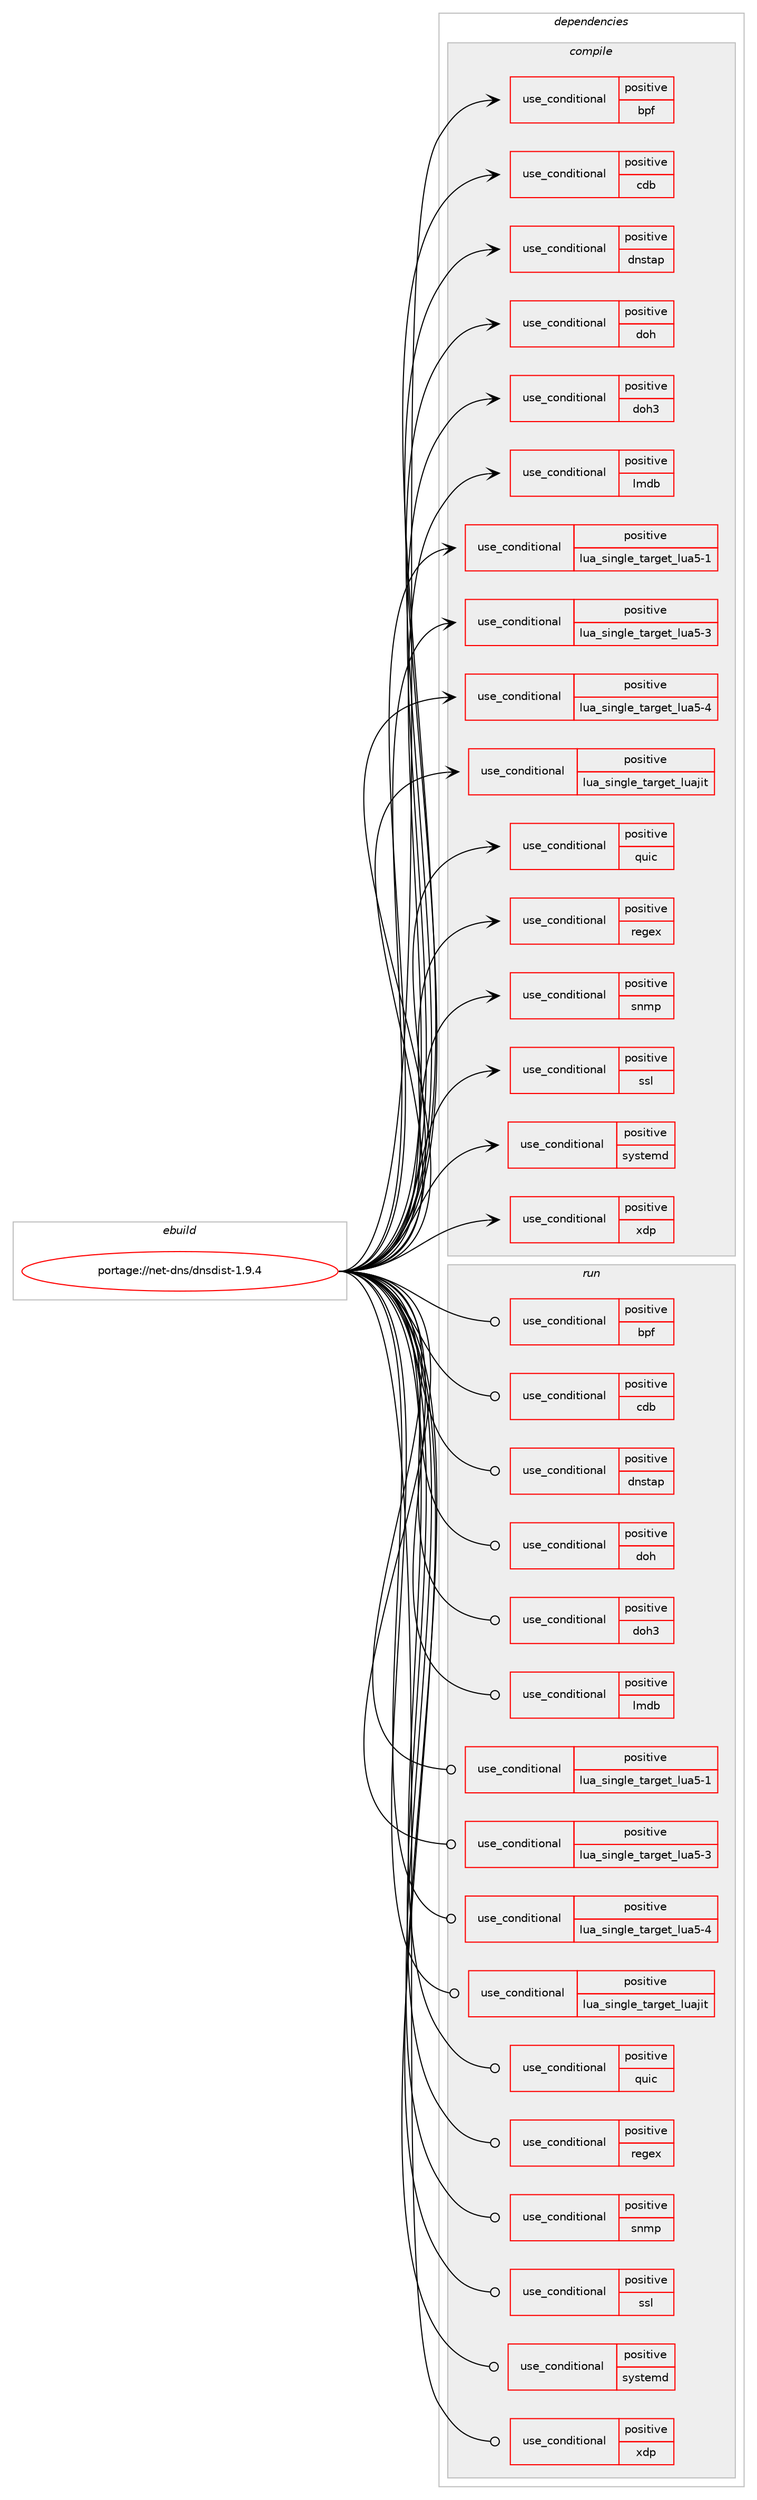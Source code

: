 digraph prolog {

# *************
# Graph options
# *************

newrank=true;
concentrate=true;
compound=true;
graph [rankdir=LR,fontname=Helvetica,fontsize=10,ranksep=1.5];#, ranksep=2.5, nodesep=0.2];
edge  [arrowhead=vee];
node  [fontname=Helvetica,fontsize=10];

# **********
# The ebuild
# **********

subgraph cluster_leftcol {
color=gray;
rank=same;
label=<<i>ebuild</i>>;
id [label="portage://net-dns/dnsdist-1.9.4", color=red, width=4, href="../net-dns/dnsdist-1.9.4.svg"];
}

# ****************
# The dependencies
# ****************

subgraph cluster_midcol {
color=gray;
label=<<i>dependencies</i>>;
subgraph cluster_compile {
fillcolor="#eeeeee";
style=filled;
label=<<i>compile</i>>;
subgraph cond87038 {
dependency176592 [label=<<TABLE BORDER="0" CELLBORDER="1" CELLSPACING="0" CELLPADDING="4"><TR><TD ROWSPAN="3" CELLPADDING="10">use_conditional</TD></TR><TR><TD>positive</TD></TR><TR><TD>bpf</TD></TR></TABLE>>, shape=none, color=red];
# *** BEGIN UNKNOWN DEPENDENCY TYPE (TODO) ***
# dependency176592 -> package_dependency(portage://net-dns/dnsdist-1.9.4,install,no,dev-libs,libbpf,none,[,,],any_same_slot,[])
# *** END UNKNOWN DEPENDENCY TYPE (TODO) ***

}
id:e -> dependency176592:w [weight=20,style="solid",arrowhead="vee"];
subgraph cond87039 {
dependency176593 [label=<<TABLE BORDER="0" CELLBORDER="1" CELLSPACING="0" CELLPADDING="4"><TR><TD ROWSPAN="3" CELLPADDING="10">use_conditional</TD></TR><TR><TD>positive</TD></TR><TR><TD>cdb</TD></TR></TABLE>>, shape=none, color=red];
# *** BEGIN UNKNOWN DEPENDENCY TYPE (TODO) ***
# dependency176593 -> package_dependency(portage://net-dns/dnsdist-1.9.4,install,no,dev-db,tinycdb,none,[,,],any_same_slot,[])
# *** END UNKNOWN DEPENDENCY TYPE (TODO) ***

}
id:e -> dependency176593:w [weight=20,style="solid",arrowhead="vee"];
subgraph cond87040 {
dependency176594 [label=<<TABLE BORDER="0" CELLBORDER="1" CELLSPACING="0" CELLPADDING="4"><TR><TD ROWSPAN="3" CELLPADDING="10">use_conditional</TD></TR><TR><TD>positive</TD></TR><TR><TD>dnstap</TD></TR></TABLE>>, shape=none, color=red];
# *** BEGIN UNKNOWN DEPENDENCY TYPE (TODO) ***
# dependency176594 -> package_dependency(portage://net-dns/dnsdist-1.9.4,install,no,dev-libs,fstrm,none,[,,],[],[])
# *** END UNKNOWN DEPENDENCY TYPE (TODO) ***

}
id:e -> dependency176594:w [weight=20,style="solid",arrowhead="vee"];
subgraph cond87041 {
dependency176595 [label=<<TABLE BORDER="0" CELLBORDER="1" CELLSPACING="0" CELLPADDING="4"><TR><TD ROWSPAN="3" CELLPADDING="10">use_conditional</TD></TR><TR><TD>positive</TD></TR><TR><TD>doh</TD></TR></TABLE>>, shape=none, color=red];
# *** BEGIN UNKNOWN DEPENDENCY TYPE (TODO) ***
# dependency176595 -> package_dependency(portage://net-dns/dnsdist-1.9.4,install,no,net-libs,nghttp2,none,[,,],any_same_slot,[])
# *** END UNKNOWN DEPENDENCY TYPE (TODO) ***

}
id:e -> dependency176595:w [weight=20,style="solid",arrowhead="vee"];
subgraph cond87042 {
dependency176596 [label=<<TABLE BORDER="0" CELLBORDER="1" CELLSPACING="0" CELLPADDING="4"><TR><TD ROWSPAN="3" CELLPADDING="10">use_conditional</TD></TR><TR><TD>positive</TD></TR><TR><TD>doh3</TD></TR></TABLE>>, shape=none, color=red];
# *** BEGIN UNKNOWN DEPENDENCY TYPE (TODO) ***
# dependency176596 -> package_dependency(portage://net-dns/dnsdist-1.9.4,install,no,net-libs,quiche,none,[,,],any_same_slot,[])
# *** END UNKNOWN DEPENDENCY TYPE (TODO) ***

}
id:e -> dependency176596:w [weight=20,style="solid",arrowhead="vee"];
subgraph cond87043 {
dependency176597 [label=<<TABLE BORDER="0" CELLBORDER="1" CELLSPACING="0" CELLPADDING="4"><TR><TD ROWSPAN="3" CELLPADDING="10">use_conditional</TD></TR><TR><TD>positive</TD></TR><TR><TD>lmdb</TD></TR></TABLE>>, shape=none, color=red];
# *** BEGIN UNKNOWN DEPENDENCY TYPE (TODO) ***
# dependency176597 -> package_dependency(portage://net-dns/dnsdist-1.9.4,install,no,dev-db,lmdb,none,[,,],any_same_slot,[])
# *** END UNKNOWN DEPENDENCY TYPE (TODO) ***

}
id:e -> dependency176597:w [weight=20,style="solid",arrowhead="vee"];
subgraph cond87044 {
dependency176598 [label=<<TABLE BORDER="0" CELLBORDER="1" CELLSPACING="0" CELLPADDING="4"><TR><TD ROWSPAN="3" CELLPADDING="10">use_conditional</TD></TR><TR><TD>positive</TD></TR><TR><TD>lua_single_target_lua5-1</TD></TR></TABLE>>, shape=none, color=red];
# *** BEGIN UNKNOWN DEPENDENCY TYPE (TODO) ***
# dependency176598 -> package_dependency(portage://net-dns/dnsdist-1.9.4,install,no,dev-lang,lua,none,[,,],[slot(5.1)],[])
# *** END UNKNOWN DEPENDENCY TYPE (TODO) ***

}
id:e -> dependency176598:w [weight=20,style="solid",arrowhead="vee"];
subgraph cond87045 {
dependency176599 [label=<<TABLE BORDER="0" CELLBORDER="1" CELLSPACING="0" CELLPADDING="4"><TR><TD ROWSPAN="3" CELLPADDING="10">use_conditional</TD></TR><TR><TD>positive</TD></TR><TR><TD>lua_single_target_lua5-3</TD></TR></TABLE>>, shape=none, color=red];
# *** BEGIN UNKNOWN DEPENDENCY TYPE (TODO) ***
# dependency176599 -> package_dependency(portage://net-dns/dnsdist-1.9.4,install,no,dev-lang,lua,none,[,,],[slot(5.3)],[])
# *** END UNKNOWN DEPENDENCY TYPE (TODO) ***

}
id:e -> dependency176599:w [weight=20,style="solid",arrowhead="vee"];
subgraph cond87046 {
dependency176600 [label=<<TABLE BORDER="0" CELLBORDER="1" CELLSPACING="0" CELLPADDING="4"><TR><TD ROWSPAN="3" CELLPADDING="10">use_conditional</TD></TR><TR><TD>positive</TD></TR><TR><TD>lua_single_target_lua5-4</TD></TR></TABLE>>, shape=none, color=red];
# *** BEGIN UNKNOWN DEPENDENCY TYPE (TODO) ***
# dependency176600 -> package_dependency(portage://net-dns/dnsdist-1.9.4,install,no,dev-lang,lua,none,[,,],[slot(5.4)],[])
# *** END UNKNOWN DEPENDENCY TYPE (TODO) ***

}
id:e -> dependency176600:w [weight=20,style="solid",arrowhead="vee"];
subgraph cond87047 {
dependency176601 [label=<<TABLE BORDER="0" CELLBORDER="1" CELLSPACING="0" CELLPADDING="4"><TR><TD ROWSPAN="3" CELLPADDING="10">use_conditional</TD></TR><TR><TD>positive</TD></TR><TR><TD>lua_single_target_luajit</TD></TR></TABLE>>, shape=none, color=red];
# *** BEGIN UNKNOWN DEPENDENCY TYPE (TODO) ***
# dependency176601 -> package_dependency(portage://net-dns/dnsdist-1.9.4,install,no,dev-lang,luajit,none,[,,],any_same_slot,[])
# *** END UNKNOWN DEPENDENCY TYPE (TODO) ***

}
id:e -> dependency176601:w [weight=20,style="solid",arrowhead="vee"];
subgraph cond87048 {
dependency176602 [label=<<TABLE BORDER="0" CELLBORDER="1" CELLSPACING="0" CELLPADDING="4"><TR><TD ROWSPAN="3" CELLPADDING="10">use_conditional</TD></TR><TR><TD>positive</TD></TR><TR><TD>quic</TD></TR></TABLE>>, shape=none, color=red];
# *** BEGIN UNKNOWN DEPENDENCY TYPE (TODO) ***
# dependency176602 -> package_dependency(portage://net-dns/dnsdist-1.9.4,install,no,net-libs,quiche,none,[,,],[],[])
# *** END UNKNOWN DEPENDENCY TYPE (TODO) ***

}
id:e -> dependency176602:w [weight=20,style="solid",arrowhead="vee"];
subgraph cond87049 {
dependency176603 [label=<<TABLE BORDER="0" CELLBORDER="1" CELLSPACING="0" CELLPADDING="4"><TR><TD ROWSPAN="3" CELLPADDING="10">use_conditional</TD></TR><TR><TD>positive</TD></TR><TR><TD>regex</TD></TR></TABLE>>, shape=none, color=red];
# *** BEGIN UNKNOWN DEPENDENCY TYPE (TODO) ***
# dependency176603 -> package_dependency(portage://net-dns/dnsdist-1.9.4,install,no,dev-libs,re2,none,[,,],any_same_slot,[])
# *** END UNKNOWN DEPENDENCY TYPE (TODO) ***

}
id:e -> dependency176603:w [weight=20,style="solid",arrowhead="vee"];
subgraph cond87050 {
dependency176604 [label=<<TABLE BORDER="0" CELLBORDER="1" CELLSPACING="0" CELLPADDING="4"><TR><TD ROWSPAN="3" CELLPADDING="10">use_conditional</TD></TR><TR><TD>positive</TD></TR><TR><TD>snmp</TD></TR></TABLE>>, shape=none, color=red];
# *** BEGIN UNKNOWN DEPENDENCY TYPE (TODO) ***
# dependency176604 -> package_dependency(portage://net-dns/dnsdist-1.9.4,install,no,net-analyzer,net-snmp,none,[,,],any_same_slot,[])
# *** END UNKNOWN DEPENDENCY TYPE (TODO) ***

}
id:e -> dependency176604:w [weight=20,style="solid",arrowhead="vee"];
subgraph cond87051 {
dependency176605 [label=<<TABLE BORDER="0" CELLBORDER="1" CELLSPACING="0" CELLPADDING="4"><TR><TD ROWSPAN="3" CELLPADDING="10">use_conditional</TD></TR><TR><TD>positive</TD></TR><TR><TD>ssl</TD></TR></TABLE>>, shape=none, color=red];
# *** BEGIN UNKNOWN DEPENDENCY TYPE (TODO) ***
# dependency176605 -> package_dependency(portage://net-dns/dnsdist-1.9.4,install,no,dev-libs,openssl,none,[,,],any_same_slot,[])
# *** END UNKNOWN DEPENDENCY TYPE (TODO) ***

}
id:e -> dependency176605:w [weight=20,style="solid",arrowhead="vee"];
subgraph cond87052 {
dependency176606 [label=<<TABLE BORDER="0" CELLBORDER="1" CELLSPACING="0" CELLPADDING="4"><TR><TD ROWSPAN="3" CELLPADDING="10">use_conditional</TD></TR><TR><TD>positive</TD></TR><TR><TD>systemd</TD></TR></TABLE>>, shape=none, color=red];
# *** BEGIN UNKNOWN DEPENDENCY TYPE (TODO) ***
# dependency176606 -> package_dependency(portage://net-dns/dnsdist-1.9.4,install,no,sys-apps,systemd,none,[,,],[slot(0),equal],[])
# *** END UNKNOWN DEPENDENCY TYPE (TODO) ***

}
id:e -> dependency176606:w [weight=20,style="solid",arrowhead="vee"];
subgraph cond87053 {
dependency176607 [label=<<TABLE BORDER="0" CELLBORDER="1" CELLSPACING="0" CELLPADDING="4"><TR><TD ROWSPAN="3" CELLPADDING="10">use_conditional</TD></TR><TR><TD>positive</TD></TR><TR><TD>xdp</TD></TR></TABLE>>, shape=none, color=red];
# *** BEGIN UNKNOWN DEPENDENCY TYPE (TODO) ***
# dependency176607 -> package_dependency(portage://net-dns/dnsdist-1.9.4,install,no,net-libs,xdp-tools,none,[,,],[],[])
# *** END UNKNOWN DEPENDENCY TYPE (TODO) ***

}
id:e -> dependency176607:w [weight=20,style="solid",arrowhead="vee"];
# *** BEGIN UNKNOWN DEPENDENCY TYPE (TODO) ***
# id -> package_dependency(portage://net-dns/dnsdist-1.9.4,install,no,acct-group,dnsdist,none,[,,],[],[])
# *** END UNKNOWN DEPENDENCY TYPE (TODO) ***

# *** BEGIN UNKNOWN DEPENDENCY TYPE (TODO) ***
# id -> package_dependency(portage://net-dns/dnsdist-1.9.4,install,no,acct-user,dnsdist,none,[,,],[],[])
# *** END UNKNOWN DEPENDENCY TYPE (TODO) ***

# *** BEGIN UNKNOWN DEPENDENCY TYPE (TODO) ***
# id -> package_dependency(portage://net-dns/dnsdist-1.9.4,install,no,dev-libs,boost,none,[,,],any_same_slot,[])
# *** END UNKNOWN DEPENDENCY TYPE (TODO) ***

# *** BEGIN UNKNOWN DEPENDENCY TYPE (TODO) ***
# id -> package_dependency(portage://net-dns/dnsdist-1.9.4,install,no,dev-libs,libedit,none,[,,],[],[])
# *** END UNKNOWN DEPENDENCY TYPE (TODO) ***

# *** BEGIN UNKNOWN DEPENDENCY TYPE (TODO) ***
# id -> package_dependency(portage://net-dns/dnsdist-1.9.4,install,no,dev-libs,libsodium,none,[,,],any_same_slot,[])
# *** END UNKNOWN DEPENDENCY TYPE (TODO) ***

# *** BEGIN UNKNOWN DEPENDENCY TYPE (TODO) ***
# id -> package_dependency(portage://net-dns/dnsdist-1.9.4,install,no,sys-libs,libcap,none,[,,],[],[])
# *** END UNKNOWN DEPENDENCY TYPE (TODO) ***

}
subgraph cluster_compileandrun {
fillcolor="#eeeeee";
style=filled;
label=<<i>compile and run</i>>;
}
subgraph cluster_run {
fillcolor="#eeeeee";
style=filled;
label=<<i>run</i>>;
subgraph cond87054 {
dependency176608 [label=<<TABLE BORDER="0" CELLBORDER="1" CELLSPACING="0" CELLPADDING="4"><TR><TD ROWSPAN="3" CELLPADDING="10">use_conditional</TD></TR><TR><TD>positive</TD></TR><TR><TD>bpf</TD></TR></TABLE>>, shape=none, color=red];
# *** BEGIN UNKNOWN DEPENDENCY TYPE (TODO) ***
# dependency176608 -> package_dependency(portage://net-dns/dnsdist-1.9.4,run,no,dev-libs,libbpf,none,[,,],any_same_slot,[])
# *** END UNKNOWN DEPENDENCY TYPE (TODO) ***

}
id:e -> dependency176608:w [weight=20,style="solid",arrowhead="odot"];
subgraph cond87055 {
dependency176609 [label=<<TABLE BORDER="0" CELLBORDER="1" CELLSPACING="0" CELLPADDING="4"><TR><TD ROWSPAN="3" CELLPADDING="10">use_conditional</TD></TR><TR><TD>positive</TD></TR><TR><TD>cdb</TD></TR></TABLE>>, shape=none, color=red];
# *** BEGIN UNKNOWN DEPENDENCY TYPE (TODO) ***
# dependency176609 -> package_dependency(portage://net-dns/dnsdist-1.9.4,run,no,dev-db,tinycdb,none,[,,],any_same_slot,[])
# *** END UNKNOWN DEPENDENCY TYPE (TODO) ***

}
id:e -> dependency176609:w [weight=20,style="solid",arrowhead="odot"];
subgraph cond87056 {
dependency176610 [label=<<TABLE BORDER="0" CELLBORDER="1" CELLSPACING="0" CELLPADDING="4"><TR><TD ROWSPAN="3" CELLPADDING="10">use_conditional</TD></TR><TR><TD>positive</TD></TR><TR><TD>dnstap</TD></TR></TABLE>>, shape=none, color=red];
# *** BEGIN UNKNOWN DEPENDENCY TYPE (TODO) ***
# dependency176610 -> package_dependency(portage://net-dns/dnsdist-1.9.4,run,no,dev-libs,fstrm,none,[,,],[],[])
# *** END UNKNOWN DEPENDENCY TYPE (TODO) ***

}
id:e -> dependency176610:w [weight=20,style="solid",arrowhead="odot"];
subgraph cond87057 {
dependency176611 [label=<<TABLE BORDER="0" CELLBORDER="1" CELLSPACING="0" CELLPADDING="4"><TR><TD ROWSPAN="3" CELLPADDING="10">use_conditional</TD></TR><TR><TD>positive</TD></TR><TR><TD>doh</TD></TR></TABLE>>, shape=none, color=red];
# *** BEGIN UNKNOWN DEPENDENCY TYPE (TODO) ***
# dependency176611 -> package_dependency(portage://net-dns/dnsdist-1.9.4,run,no,net-libs,nghttp2,none,[,,],any_same_slot,[])
# *** END UNKNOWN DEPENDENCY TYPE (TODO) ***

}
id:e -> dependency176611:w [weight=20,style="solid",arrowhead="odot"];
subgraph cond87058 {
dependency176612 [label=<<TABLE BORDER="0" CELLBORDER="1" CELLSPACING="0" CELLPADDING="4"><TR><TD ROWSPAN="3" CELLPADDING="10">use_conditional</TD></TR><TR><TD>positive</TD></TR><TR><TD>doh3</TD></TR></TABLE>>, shape=none, color=red];
# *** BEGIN UNKNOWN DEPENDENCY TYPE (TODO) ***
# dependency176612 -> package_dependency(portage://net-dns/dnsdist-1.9.4,run,no,net-libs,quiche,none,[,,],any_same_slot,[])
# *** END UNKNOWN DEPENDENCY TYPE (TODO) ***

}
id:e -> dependency176612:w [weight=20,style="solid",arrowhead="odot"];
subgraph cond87059 {
dependency176613 [label=<<TABLE BORDER="0" CELLBORDER="1" CELLSPACING="0" CELLPADDING="4"><TR><TD ROWSPAN="3" CELLPADDING="10">use_conditional</TD></TR><TR><TD>positive</TD></TR><TR><TD>lmdb</TD></TR></TABLE>>, shape=none, color=red];
# *** BEGIN UNKNOWN DEPENDENCY TYPE (TODO) ***
# dependency176613 -> package_dependency(portage://net-dns/dnsdist-1.9.4,run,no,dev-db,lmdb,none,[,,],any_same_slot,[])
# *** END UNKNOWN DEPENDENCY TYPE (TODO) ***

}
id:e -> dependency176613:w [weight=20,style="solid",arrowhead="odot"];
subgraph cond87060 {
dependency176614 [label=<<TABLE BORDER="0" CELLBORDER="1" CELLSPACING="0" CELLPADDING="4"><TR><TD ROWSPAN="3" CELLPADDING="10">use_conditional</TD></TR><TR><TD>positive</TD></TR><TR><TD>lua_single_target_lua5-1</TD></TR></TABLE>>, shape=none, color=red];
# *** BEGIN UNKNOWN DEPENDENCY TYPE (TODO) ***
# dependency176614 -> package_dependency(portage://net-dns/dnsdist-1.9.4,run,no,dev-lang,lua,none,[,,],[slot(5.1)],[])
# *** END UNKNOWN DEPENDENCY TYPE (TODO) ***

}
id:e -> dependency176614:w [weight=20,style="solid",arrowhead="odot"];
subgraph cond87061 {
dependency176615 [label=<<TABLE BORDER="0" CELLBORDER="1" CELLSPACING="0" CELLPADDING="4"><TR><TD ROWSPAN="3" CELLPADDING="10">use_conditional</TD></TR><TR><TD>positive</TD></TR><TR><TD>lua_single_target_lua5-3</TD></TR></TABLE>>, shape=none, color=red];
# *** BEGIN UNKNOWN DEPENDENCY TYPE (TODO) ***
# dependency176615 -> package_dependency(portage://net-dns/dnsdist-1.9.4,run,no,dev-lang,lua,none,[,,],[slot(5.3)],[])
# *** END UNKNOWN DEPENDENCY TYPE (TODO) ***

}
id:e -> dependency176615:w [weight=20,style="solid",arrowhead="odot"];
subgraph cond87062 {
dependency176616 [label=<<TABLE BORDER="0" CELLBORDER="1" CELLSPACING="0" CELLPADDING="4"><TR><TD ROWSPAN="3" CELLPADDING="10">use_conditional</TD></TR><TR><TD>positive</TD></TR><TR><TD>lua_single_target_lua5-4</TD></TR></TABLE>>, shape=none, color=red];
# *** BEGIN UNKNOWN DEPENDENCY TYPE (TODO) ***
# dependency176616 -> package_dependency(portage://net-dns/dnsdist-1.9.4,run,no,dev-lang,lua,none,[,,],[slot(5.4)],[])
# *** END UNKNOWN DEPENDENCY TYPE (TODO) ***

}
id:e -> dependency176616:w [weight=20,style="solid",arrowhead="odot"];
subgraph cond87063 {
dependency176617 [label=<<TABLE BORDER="0" CELLBORDER="1" CELLSPACING="0" CELLPADDING="4"><TR><TD ROWSPAN="3" CELLPADDING="10">use_conditional</TD></TR><TR><TD>positive</TD></TR><TR><TD>lua_single_target_luajit</TD></TR></TABLE>>, shape=none, color=red];
# *** BEGIN UNKNOWN DEPENDENCY TYPE (TODO) ***
# dependency176617 -> package_dependency(portage://net-dns/dnsdist-1.9.4,run,no,dev-lang,luajit,none,[,,],any_same_slot,[])
# *** END UNKNOWN DEPENDENCY TYPE (TODO) ***

}
id:e -> dependency176617:w [weight=20,style="solid",arrowhead="odot"];
subgraph cond87064 {
dependency176618 [label=<<TABLE BORDER="0" CELLBORDER="1" CELLSPACING="0" CELLPADDING="4"><TR><TD ROWSPAN="3" CELLPADDING="10">use_conditional</TD></TR><TR><TD>positive</TD></TR><TR><TD>quic</TD></TR></TABLE>>, shape=none, color=red];
# *** BEGIN UNKNOWN DEPENDENCY TYPE (TODO) ***
# dependency176618 -> package_dependency(portage://net-dns/dnsdist-1.9.4,run,no,net-libs,quiche,none,[,,],[],[])
# *** END UNKNOWN DEPENDENCY TYPE (TODO) ***

}
id:e -> dependency176618:w [weight=20,style="solid",arrowhead="odot"];
subgraph cond87065 {
dependency176619 [label=<<TABLE BORDER="0" CELLBORDER="1" CELLSPACING="0" CELLPADDING="4"><TR><TD ROWSPAN="3" CELLPADDING="10">use_conditional</TD></TR><TR><TD>positive</TD></TR><TR><TD>regex</TD></TR></TABLE>>, shape=none, color=red];
# *** BEGIN UNKNOWN DEPENDENCY TYPE (TODO) ***
# dependency176619 -> package_dependency(portage://net-dns/dnsdist-1.9.4,run,no,dev-libs,re2,none,[,,],any_same_slot,[])
# *** END UNKNOWN DEPENDENCY TYPE (TODO) ***

}
id:e -> dependency176619:w [weight=20,style="solid",arrowhead="odot"];
subgraph cond87066 {
dependency176620 [label=<<TABLE BORDER="0" CELLBORDER="1" CELLSPACING="0" CELLPADDING="4"><TR><TD ROWSPAN="3" CELLPADDING="10">use_conditional</TD></TR><TR><TD>positive</TD></TR><TR><TD>snmp</TD></TR></TABLE>>, shape=none, color=red];
# *** BEGIN UNKNOWN DEPENDENCY TYPE (TODO) ***
# dependency176620 -> package_dependency(portage://net-dns/dnsdist-1.9.4,run,no,net-analyzer,net-snmp,none,[,,],any_same_slot,[])
# *** END UNKNOWN DEPENDENCY TYPE (TODO) ***

}
id:e -> dependency176620:w [weight=20,style="solid",arrowhead="odot"];
subgraph cond87067 {
dependency176621 [label=<<TABLE BORDER="0" CELLBORDER="1" CELLSPACING="0" CELLPADDING="4"><TR><TD ROWSPAN="3" CELLPADDING="10">use_conditional</TD></TR><TR><TD>positive</TD></TR><TR><TD>ssl</TD></TR></TABLE>>, shape=none, color=red];
# *** BEGIN UNKNOWN DEPENDENCY TYPE (TODO) ***
# dependency176621 -> package_dependency(portage://net-dns/dnsdist-1.9.4,run,no,dev-libs,openssl,none,[,,],any_same_slot,[])
# *** END UNKNOWN DEPENDENCY TYPE (TODO) ***

}
id:e -> dependency176621:w [weight=20,style="solid",arrowhead="odot"];
subgraph cond87068 {
dependency176622 [label=<<TABLE BORDER="0" CELLBORDER="1" CELLSPACING="0" CELLPADDING="4"><TR><TD ROWSPAN="3" CELLPADDING="10">use_conditional</TD></TR><TR><TD>positive</TD></TR><TR><TD>systemd</TD></TR></TABLE>>, shape=none, color=red];
# *** BEGIN UNKNOWN DEPENDENCY TYPE (TODO) ***
# dependency176622 -> package_dependency(portage://net-dns/dnsdist-1.9.4,run,no,sys-apps,systemd,none,[,,],[slot(0),equal],[])
# *** END UNKNOWN DEPENDENCY TYPE (TODO) ***

}
id:e -> dependency176622:w [weight=20,style="solid",arrowhead="odot"];
subgraph cond87069 {
dependency176623 [label=<<TABLE BORDER="0" CELLBORDER="1" CELLSPACING="0" CELLPADDING="4"><TR><TD ROWSPAN="3" CELLPADDING="10">use_conditional</TD></TR><TR><TD>positive</TD></TR><TR><TD>xdp</TD></TR></TABLE>>, shape=none, color=red];
# *** BEGIN UNKNOWN DEPENDENCY TYPE (TODO) ***
# dependency176623 -> package_dependency(portage://net-dns/dnsdist-1.9.4,run,no,net-libs,xdp-tools,none,[,,],[],[])
# *** END UNKNOWN DEPENDENCY TYPE (TODO) ***

}
id:e -> dependency176623:w [weight=20,style="solid",arrowhead="odot"];
# *** BEGIN UNKNOWN DEPENDENCY TYPE (TODO) ***
# id -> package_dependency(portage://net-dns/dnsdist-1.9.4,run,no,acct-group,dnsdist,none,[,,],[],[])
# *** END UNKNOWN DEPENDENCY TYPE (TODO) ***

# *** BEGIN UNKNOWN DEPENDENCY TYPE (TODO) ***
# id -> package_dependency(portage://net-dns/dnsdist-1.9.4,run,no,acct-user,dnsdist,none,[,,],[],[])
# *** END UNKNOWN DEPENDENCY TYPE (TODO) ***

# *** BEGIN UNKNOWN DEPENDENCY TYPE (TODO) ***
# id -> package_dependency(portage://net-dns/dnsdist-1.9.4,run,no,dev-libs,boost,none,[,,],any_same_slot,[])
# *** END UNKNOWN DEPENDENCY TYPE (TODO) ***

# *** BEGIN UNKNOWN DEPENDENCY TYPE (TODO) ***
# id -> package_dependency(portage://net-dns/dnsdist-1.9.4,run,no,dev-libs,libedit,none,[,,],[],[])
# *** END UNKNOWN DEPENDENCY TYPE (TODO) ***

# *** BEGIN UNKNOWN DEPENDENCY TYPE (TODO) ***
# id -> package_dependency(portage://net-dns/dnsdist-1.9.4,run,no,dev-libs,libsodium,none,[,,],any_same_slot,[])
# *** END UNKNOWN DEPENDENCY TYPE (TODO) ***

# *** BEGIN UNKNOWN DEPENDENCY TYPE (TODO) ***
# id -> package_dependency(portage://net-dns/dnsdist-1.9.4,run,no,sys-libs,libcap,none,[,,],[],[])
# *** END UNKNOWN DEPENDENCY TYPE (TODO) ***

}
}

# **************
# The candidates
# **************

subgraph cluster_choices {
rank=same;
color=gray;
label=<<i>candidates</i>>;

}

}
